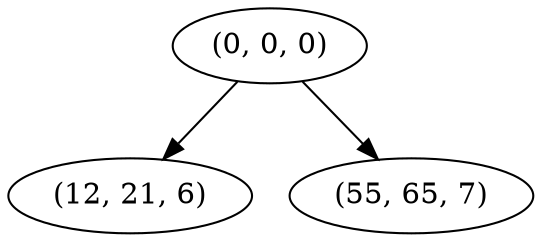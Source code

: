 digraph tree {
    "(0, 0, 0)";
    "(12, 21, 6)";
    "(55, 65, 7)";
    "(0, 0, 0)" -> "(12, 21, 6)";
    "(0, 0, 0)" -> "(55, 65, 7)";
}
